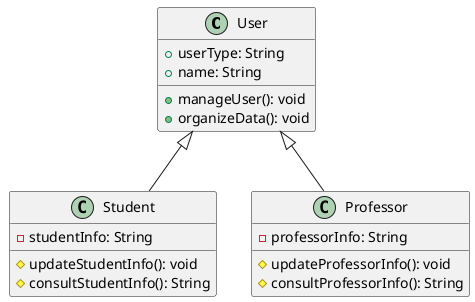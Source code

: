 @startuml
class User {
    + userType: String
    + name: String
    + manageUser(): void
    + organizeData(): void
}

class Student {
    - studentInfo: String
    # updateStudentInfo(): void
    # consultStudentInfo(): String
}

class Professor {
    - professorInfo: String
    # updateProfessorInfo(): void
    # consultProfessorInfo(): String
}

User <|-- Student
User <|-- Professor
@enduml